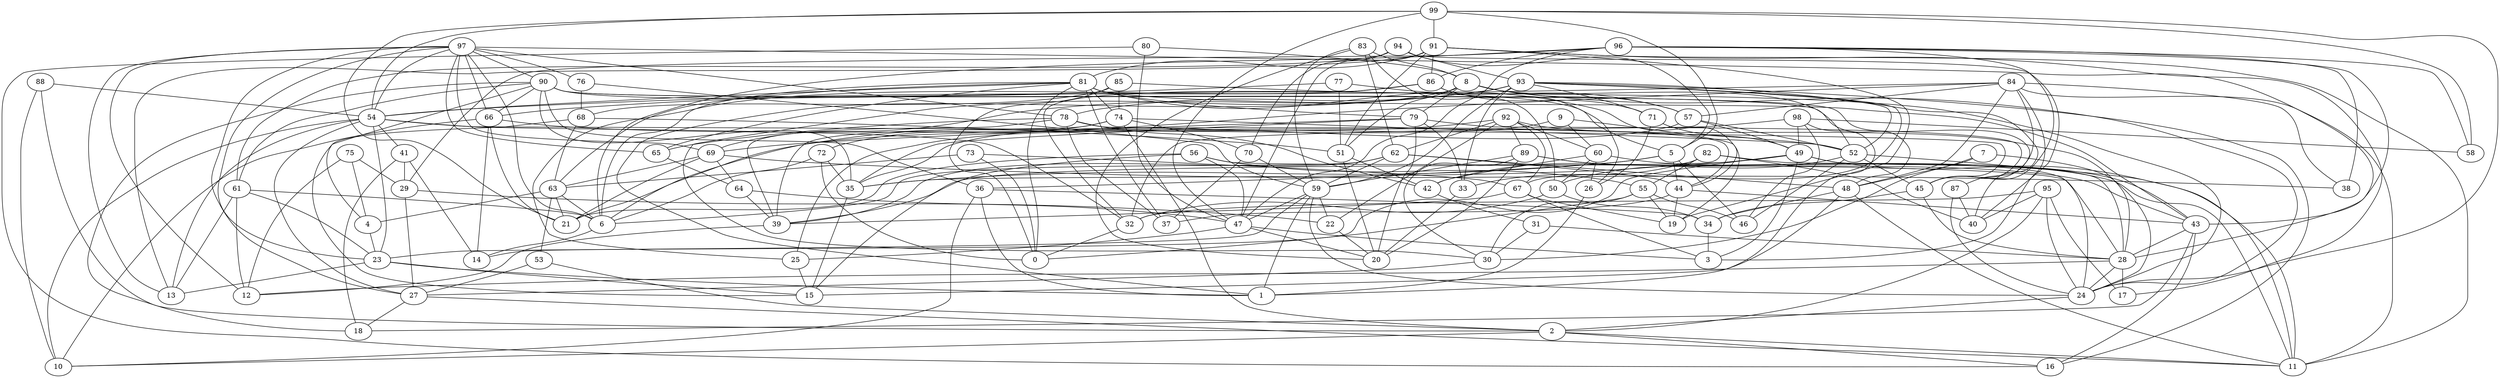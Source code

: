 digraph GG_graph {

subgraph G_graph {
edge [color = black]
"80" -> "47" [dir = none]
"80" -> "16" [dir = none]
"80" -> "8" [dir = none]
"9" -> "25" [dir = none]
"9" -> "19" [dir = none]
"9" -> "60" [dir = none]
"60" -> "50" [dir = none]
"60" -> "42" [dir = none]
"60" -> "26" [dir = none]
"60" -> "43" [dir = none]
"51" -> "42" [dir = none]
"51" -> "20" [dir = none]
"73" -> "67" [dir = none]
"73" -> "63" [dir = none]
"73" -> "0" [dir = none]
"72" -> "35" [dir = none]
"72" -> "6" [dir = none]
"72" -> "0" [dir = none]
"82" -> "35" [dir = none]
"82" -> "40" [dir = none]
"82" -> "24" [dir = none]
"82" -> "33" [dir = none]
"82" -> "55" [dir = none]
"68" -> "51" [dir = none]
"68" -> "15" [dir = none]
"68" -> "63" [dir = none]
"76" -> "59" [dir = none]
"76" -> "68" [dir = none]
"63" -> "6" [dir = none]
"63" -> "53" [dir = none]
"63" -> "4" [dir = none]
"63" -> "21" [dir = none]
"56" -> "28" [dir = none]
"56" -> "21" [dir = none]
"56" -> "55" [dir = none]
"56" -> "15" [dir = none]
"56" -> "47" [dir = none]
"79" -> "33" [dir = none]
"79" -> "20" [dir = none]
"79" -> "35" [dir = none]
"79" -> "69" [dir = none]
"79" -> "45" [dir = none]
"4" -> "23" [dir = none]
"87" -> "24" [dir = none]
"87" -> "40" [dir = none]
"36" -> "10" [dir = none]
"36" -> "1" [dir = none]
"36" -> "34" [dir = none]
"94" -> "93" [dir = none]
"94" -> "70" [dir = none]
"94" -> "40" [dir = none]
"94" -> "5" [dir = none]
"94" -> "61" [dir = none]
"25" -> "15" [dir = none]
"74" -> "70" [dir = none]
"74" -> "52" [dir = none]
"74" -> "39" [dir = none]
"74" -> "2" [dir = none]
"74" -> "72" [dir = none]
"53" -> "27" [dir = none]
"53" -> "2" [dir = none]
"35" -> "15" [dir = none]
"8" -> "79" [dir = none]
"8" -> "24" [dir = none]
"8" -> "1" [dir = none]
"8" -> "52" [dir = none]
"8" -> "57" [dir = none]
"8" -> "51" [dir = none]
"75" -> "29" [dir = none]
"75" -> "4" [dir = none]
"75" -> "12" [dir = none]
"42" -> "31" [dir = none]
"26" -> "1" [dir = none]
"71" -> "49" [dir = none]
"71" -> "26" [dir = none]
"5" -> "35" [dir = none]
"5" -> "36" [dir = none]
"5" -> "44" [dir = none]
"5" -> "46" [dir = none]
"33" -> "20" [dir = none]
"6" -> "14" [dir = none]
"92" -> "22" [dir = none]
"92" -> "28" [dir = none]
"92" -> "62" [dir = none]
"92" -> "89" [dir = none]
"92" -> "21" [dir = none]
"92" -> "60" [dir = none]
"92" -> "67" [dir = none]
"24" -> "2" [dir = none]
"34" -> "3" [dir = none]
"85" -> "74" [dir = none]
"85" -> "68" [dir = none]
"85" -> "0" [dir = none]
"85" -> "24" [dir = none]
"22" -> "20" [dir = none]
"66" -> "10" [dir = none]
"66" -> "52" [dir = none]
"66" -> "14" [dir = none]
"66" -> "21" [dir = none]
"70" -> "37" [dir = none]
"70" -> "59" [dir = none]
"77" -> "51" [dir = none]
"77" -> "57" [dir = none]
"77" -> "66" [dir = none]
"29" -> "22" [dir = none]
"29" -> "27" [dir = none]
"99" -> "5" [dir = none]
"99" -> "91" [dir = none]
"99" -> "47" [dir = none]
"99" -> "58" [dir = none]
"99" -> "54" [dir = none]
"99" -> "24" [dir = none]
"99" -> "21" [dir = none]
"23" -> "15" [dir = none]
"23" -> "1" [dir = none]
"23" -> "13" [dir = none]
"83" -> "8" [dir = none]
"83" -> "20" [dir = none]
"83" -> "50" [dir = none]
"83" -> "62" [dir = none]
"83" -> "59" [dir = none]
"93" -> "40" [dir = none]
"93" -> "33" [dir = none]
"93" -> "16" [dir = none]
"93" -> "67" [dir = none]
"93" -> "69" [dir = none]
"93" -> "78" [dir = none]
"93" -> "71" [dir = none]
"93" -> "59" [dir = none]
"93" -> "30" [dir = none]
"93" -> "52" [dir = none]
"2" -> "11" [dir = none]
"2" -> "10" [dir = none]
"2" -> "16" [dir = none]
"97" -> "12" [dir = none]
"97" -> "13" [dir = none]
"97" -> "76" [dir = none]
"97" -> "23" [dir = none]
"97" -> "65" [dir = none]
"97" -> "66" [dir = none]
"97" -> "6" [dir = none]
"97" -> "54" [dir = none]
"97" -> "27" [dir = none]
"97" -> "28" [dir = none]
"97" -> "78" [dir = none]
"97" -> "90" [dir = none]
"97" -> "69" [dir = none]
"52" -> "50" [dir = none]
"52" -> "11" [dir = none]
"52" -> "46" [dir = none]
"52" -> "45" [dir = none]
"32" -> "0" [dir = none]
"39" -> "12" [dir = none]
"45" -> "34" [dir = none]
"45" -> "28" [dir = none]
"31" -> "30" [dir = none]
"31" -> "28" [dir = none]
"57" -> "49" [dir = none]
"57" -> "35" [dir = none]
"57" -> "52" [dir = none]
"88" -> "10" [dir = none]
"88" -> "54" [dir = none]
"88" -> "2" [dir = none]
"95" -> "17" [dir = none]
"95" -> "24" [dir = none]
"95" -> "32" [dir = none]
"95" -> "2" [dir = none]
"95" -> "40" [dir = none]
"69" -> "21" [dir = none]
"69" -> "38" [dir = none]
"69" -> "64" [dir = none]
"69" -> "63" [dir = none]
"81" -> "44" [dir = none]
"81" -> "43" [dir = none]
"81" -> "74" [dir = none]
"81" -> "65" [dir = none]
"81" -> "79" [dir = none]
"81" -> "37" [dir = none]
"81" -> "0" [dir = none]
"81" -> "63" [dir = none]
"81" -> "6" [dir = none]
"81" -> "54" [dir = none]
"61" -> "23" [dir = none]
"61" -> "13" [dir = none]
"61" -> "12" [dir = none]
"61" -> "6" [dir = none]
"86" -> "32" [dir = none]
"86" -> "26" [dir = none]
"86" -> "71" [dir = none]
"86" -> "25" [dir = none]
"54" -> "27" [dir = none]
"54" -> "32" [dir = none]
"54" -> "23" [dir = none]
"54" -> "45" [dir = none]
"54" -> "10" [dir = none]
"54" -> "13" [dir = none]
"54" -> "41" [dir = none]
"59" -> "24" [dir = none]
"59" -> "47" [dir = none]
"59" -> "23" [dir = none]
"59" -> "22" [dir = none]
"59" -> "1" [dir = none]
"67" -> "3" [dir = none]
"67" -> "39" [dir = none]
"67" -> "19" [dir = none]
"50" -> "32" [dir = none]
"50" -> "34" [dir = none]
"41" -> "18" [dir = none]
"41" -> "29" [dir = none]
"41" -> "14" [dir = none]
"28" -> "17" [dir = none]
"28" -> "12" [dir = none]
"28" -> "24" [dir = none]
"44" -> "37" [dir = none]
"44" -> "19" [dir = none]
"44" -> "43" [dir = none]
"27" -> "11" [dir = none]
"27" -> "18" [dir = none]
"30" -> "27" [dir = none]
"84" -> "11" [dir = none]
"84" -> "57" [dir = none]
"84" -> "6" [dir = none]
"84" -> "3" [dir = none]
"84" -> "38" [dir = none]
"84" -> "54" [dir = none]
"84" -> "48" [dir = none]
"84" -> "45" [dir = none]
"65" -> "64" [dir = none]
"7" -> "30" [dir = none]
"7" -> "48" [dir = none]
"7" -> "24" [dir = none]
"91" -> "13" [dir = none]
"91" -> "19" [dir = none]
"91" -> "81" [dir = none]
"91" -> "86" [dir = none]
"91" -> "47" [dir = none]
"91" -> "51" [dir = none]
"91" -> "11" [dir = none]
"91" -> "17" [dir = none]
"78" -> "39" [dir = none]
"78" -> "42" [dir = none]
"78" -> "44" [dir = none]
"78" -> "65" [dir = none]
"78" -> "37" [dir = none]
"64" -> "47" [dir = none]
"64" -> "39" [dir = none]
"98" -> "46" [dir = none]
"98" -> "1" [dir = none]
"98" -> "58" [dir = none]
"98" -> "49" [dir = none]
"98" -> "32" [dir = none]
"89" -> "11" [dir = none]
"89" -> "59" [dir = none]
"89" -> "30" [dir = none]
"89" -> "20" [dir = none]
"89" -> "43" [dir = none]
"49" -> "11" [dir = none]
"49" -> "39" [dir = none]
"49" -> "14" [dir = none]
"49" -> "28" [dir = none]
"49" -> "3" [dir = none]
"49" -> "42" [dir = none]
"96" -> "6" [dir = none]
"96" -> "29" [dir = none]
"96" -> "45" [dir = none]
"96" -> "58" [dir = none]
"96" -> "43" [dir = none]
"96" -> "86" [dir = none]
"96" -> "47" [dir = none]
"96" -> "38" [dir = none]
"47" -> "20" [dir = none]
"47" -> "25" [dir = none]
"47" -> "3" [dir = none]
"43" -> "18" [dir = none]
"43" -> "28" [dir = none]
"43" -> "16" [dir = none]
"48" -> "15" [dir = none]
"48" -> "11" [dir = none]
"48" -> "34" [dir = none]
"90" -> "61" [dir = none]
"90" -> "4" [dir = none]
"90" -> "66" [dir = none]
"90" -> "18" [dir = none]
"90" -> "5" [dir = none]
"90" -> "48" [dir = none]
"90" -> "35" [dir = none]
"90" -> "87" [dir = none]
"90" -> "36" [dir = none]
"55" -> "30" [dir = none]
"55" -> "19" [dir = none]
"55" -> "46" [dir = none]
"55" -> "0" [dir = none]
"62" -> "59" [dir = none]
"62" -> "39" [dir = none]
"62" -> "44" [dir = none]
"62" -> "48" [dir = none]
"62" -> "6" [dir = none]
}

}
